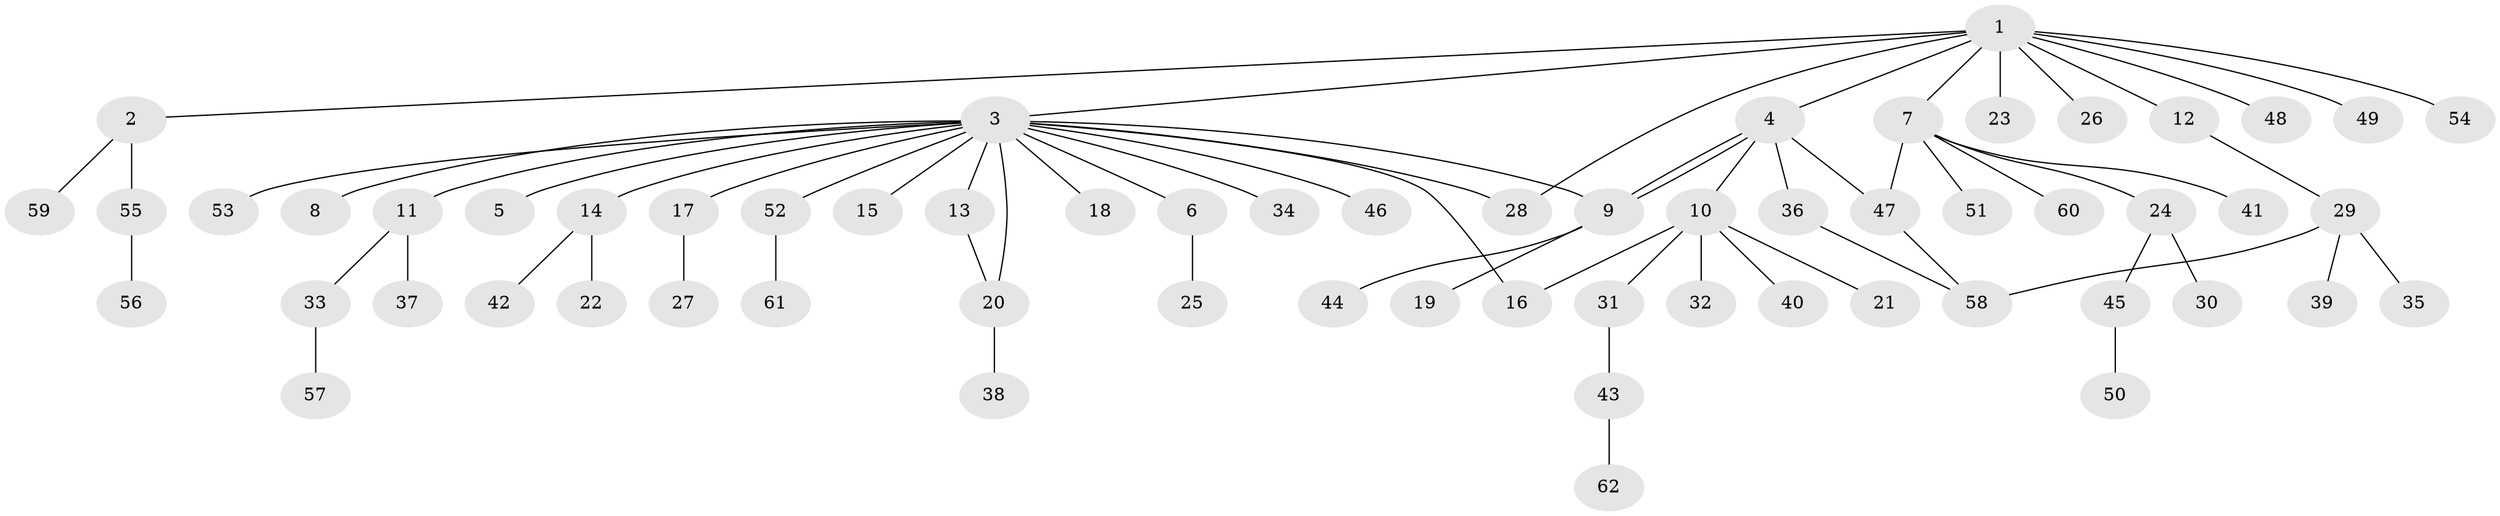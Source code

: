// Generated by graph-tools (version 1.1) at 2025/49/03/09/25 03:49:57]
// undirected, 62 vertices, 69 edges
graph export_dot {
graph [start="1"]
  node [color=gray90,style=filled];
  1;
  2;
  3;
  4;
  5;
  6;
  7;
  8;
  9;
  10;
  11;
  12;
  13;
  14;
  15;
  16;
  17;
  18;
  19;
  20;
  21;
  22;
  23;
  24;
  25;
  26;
  27;
  28;
  29;
  30;
  31;
  32;
  33;
  34;
  35;
  36;
  37;
  38;
  39;
  40;
  41;
  42;
  43;
  44;
  45;
  46;
  47;
  48;
  49;
  50;
  51;
  52;
  53;
  54;
  55;
  56;
  57;
  58;
  59;
  60;
  61;
  62;
  1 -- 2;
  1 -- 3;
  1 -- 4;
  1 -- 7;
  1 -- 12;
  1 -- 23;
  1 -- 26;
  1 -- 28;
  1 -- 48;
  1 -- 49;
  1 -- 54;
  2 -- 55;
  2 -- 59;
  3 -- 5;
  3 -- 6;
  3 -- 8;
  3 -- 9;
  3 -- 11;
  3 -- 13;
  3 -- 14;
  3 -- 15;
  3 -- 16;
  3 -- 17;
  3 -- 18;
  3 -- 20;
  3 -- 28;
  3 -- 34;
  3 -- 46;
  3 -- 52;
  3 -- 53;
  4 -- 9;
  4 -- 9;
  4 -- 10;
  4 -- 36;
  4 -- 47;
  6 -- 25;
  7 -- 24;
  7 -- 41;
  7 -- 47;
  7 -- 51;
  7 -- 60;
  9 -- 19;
  9 -- 44;
  10 -- 16;
  10 -- 21;
  10 -- 31;
  10 -- 32;
  10 -- 40;
  11 -- 33;
  11 -- 37;
  12 -- 29;
  13 -- 20;
  14 -- 22;
  14 -- 42;
  17 -- 27;
  20 -- 38;
  24 -- 30;
  24 -- 45;
  29 -- 35;
  29 -- 39;
  29 -- 58;
  31 -- 43;
  33 -- 57;
  36 -- 58;
  43 -- 62;
  45 -- 50;
  47 -- 58;
  52 -- 61;
  55 -- 56;
}
